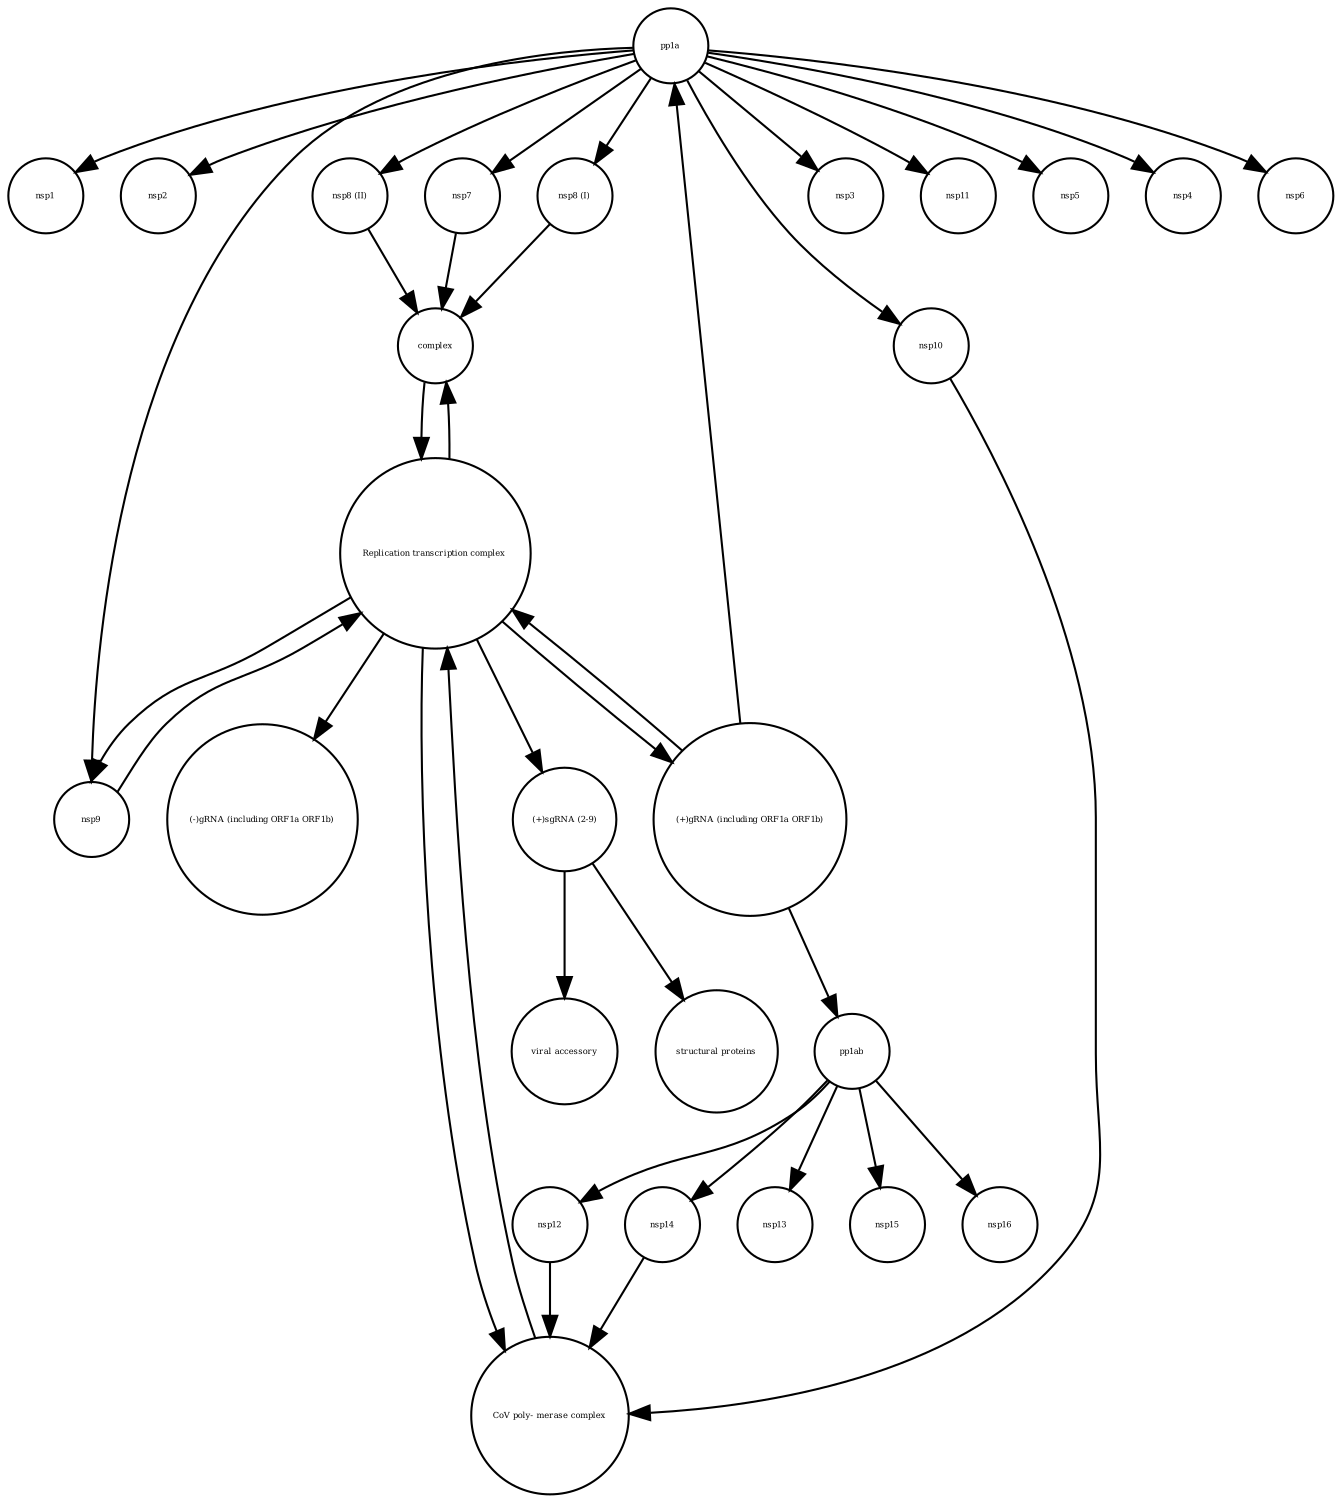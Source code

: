 strict digraph  {
nsp1 [annotation="", bipartite=0, cls=macromolecule, fontsize=4, label=nsp1, shape=circle];
nsp2 [annotation="", bipartite=0, cls=macromolecule, fontsize=4, label=nsp2, shape=circle];
"nsp8 (II)" [annotation="", bipartite=0, cls=macromolecule, fontsize=4, label="nsp8 (II)", shape=circle];
nsp16 [annotation="", bipartite=0, cls=macromolecule, fontsize=4, label=nsp16, shape=circle];
nsp3 [annotation="", bipartite=0, cls=macromolecule, fontsize=4, label=nsp3, shape=circle];
"(+)sgRNA (2-9)" [annotation="", bipartite=0, cls="nucleic acid feature", fontsize=4, label="(+)sgRNA (2-9)", shape=circle];
pp1a [annotation="", bipartite=0, cls=macromolecule, fontsize=4, label=pp1a, shape=circle];
nsp11 [annotation="", bipartite=0, cls=macromolecule, fontsize=4, label=nsp11, shape=circle];
complex [annotation="", bipartite=0, cls=complex, fontsize=4, label=complex, shape=circle];
"(-)gRNA (including ORF1a ORF1b)" [annotation="", bipartite=0, cls="nucleic acid feature", fontsize=4, label="(-)gRNA (including ORF1a ORF1b)", shape=circle];
nsp10 [annotation="", bipartite=0, cls=macromolecule, fontsize=4, label=nsp10, shape=circle];
pp1ab [annotation="", bipartite=0, cls=macromolecule, fontsize=4, label=pp1ab, shape=circle];
"structural proteins" [annotation="", bipartite=0, cls=macromolecule, fontsize=4, label="structural proteins", shape=circle];
nsp7 [annotation="", bipartite=0, cls=macromolecule, fontsize=4, label=nsp7, shape=circle];
nsp12 [annotation="", bipartite=0, cls=macromolecule, fontsize=4, label=nsp12, shape=circle];
nsp13 [annotation="", bipartite=0, cls=macromolecule, fontsize=4, label=nsp13, shape=circle];
nsp5 [annotation="", bipartite=0, cls=macromolecule, fontsize=4, label=nsp5, shape=circle];
nsp9 [annotation="", bipartite=0, cls=macromolecule, fontsize=4, label=nsp9, shape=circle];
nsp4 [annotation="", bipartite=0, cls=macromolecule, fontsize=4, label=nsp4, shape=circle];
"Replication transcription complex " [annotation="", bipartite=0, cls=complex, fontsize=4, label="Replication transcription complex ", shape=circle];
"(+)gRNA (including ORF1a ORF1b)" [annotation="", bipartite=0, cls="nucleic acid feature", fontsize=4, label="(+)gRNA (including ORF1a ORF1b)", shape=circle];
"viral accessory" [annotation="", bipartite=0, cls=macromolecule, fontsize=4, label="viral accessory", shape=circle];
"nsp8 (I)" [annotation="", bipartite=0, cls=macromolecule, fontsize=4, label="nsp8 (I)", shape=circle];
nsp6 [annotation="", bipartite=0, cls=macromolecule, fontsize=4, label=nsp6, shape=circle];
nsp15 [annotation="", bipartite=0, cls=macromolecule, fontsize=4, label=nsp15, shape=circle];
nsp14 [annotation="", bipartite=0, cls=macromolecule, fontsize=4, label=nsp14, shape=circle];
"CoV poly- merase complex" [annotation="", bipartite=0, cls=complex, fontsize=4, label="CoV poly- merase complex", shape=circle];
"nsp8 (II)" -> complex  [annotation="", interaction_type=production];
"(+)sgRNA (2-9)" -> "viral accessory"  [annotation="", interaction_type="necessary stimulation"];
"(+)sgRNA (2-9)" -> "structural proteins"  [annotation="", interaction_type="necessary stimulation"];
pp1a -> nsp10  [annotation="", interaction_type=production];
pp1a -> "nsp8 (I)"  [annotation="", interaction_type=production];
pp1a -> nsp1  [annotation="", interaction_type=production];
pp1a -> nsp6  [annotation="", interaction_type=production];
pp1a -> nsp11  [annotation="", interaction_type=production];
pp1a -> nsp2  [annotation="", interaction_type=production];
pp1a -> "nsp8 (II)"  [annotation="", interaction_type=production];
pp1a -> nsp7  [annotation="", interaction_type=production];
pp1a -> nsp5  [annotation="", interaction_type=production];
pp1a -> nsp4  [annotation="", interaction_type=production];
pp1a -> nsp9  [annotation="", interaction_type=production];
pp1a -> nsp3  [annotation="", interaction_type=production];
complex -> "Replication transcription complex "  [annotation="", interaction_type=production];
nsp10 -> "CoV poly- merase complex"  [annotation="", interaction_type=production];
pp1ab -> nsp15  [annotation="", interaction_type=production];
pp1ab -> nsp14  [annotation="", interaction_type=production];
pp1ab -> nsp12  [annotation="", interaction_type=production];
pp1ab -> nsp13  [annotation="", interaction_type=production];
pp1ab -> nsp16  [annotation="", interaction_type=production];
nsp7 -> complex  [annotation="", interaction_type=production];
nsp12 -> "CoV poly- merase complex"  [annotation="", interaction_type=production];
nsp9 -> "Replication transcription complex "  [annotation="", interaction_type=production];
"Replication transcription complex " -> "(+)gRNA (including ORF1a ORF1b)"  [annotation="", interaction_type=production];
"Replication transcription complex " -> "CoV poly- merase complex"  [annotation="", interaction_type=production];
"Replication transcription complex " -> complex  [annotation="", interaction_type=production];
"Replication transcription complex " -> "(-)gRNA (including ORF1a ORF1b)"  [annotation="", interaction_type=production];
"Replication transcription complex " -> nsp9  [annotation="", interaction_type=production];
"Replication transcription complex " -> "(+)sgRNA (2-9)"  [annotation="", interaction_type="necessary stimulation"];
"(+)gRNA (including ORF1a ORF1b)" -> "Replication transcription complex "  [annotation="", interaction_type=production];
"(+)gRNA (including ORF1a ORF1b)" -> pp1a  [annotation="", interaction_type="necessary stimulation"];
"(+)gRNA (including ORF1a ORF1b)" -> pp1ab  [annotation="", interaction_type="necessary stimulation"];
"nsp8 (I)" -> complex  [annotation="", interaction_type=production];
nsp14 -> "CoV poly- merase complex"  [annotation="", interaction_type=production];
"CoV poly- merase complex" -> "Replication transcription complex "  [annotation="", interaction_type=production];
}

